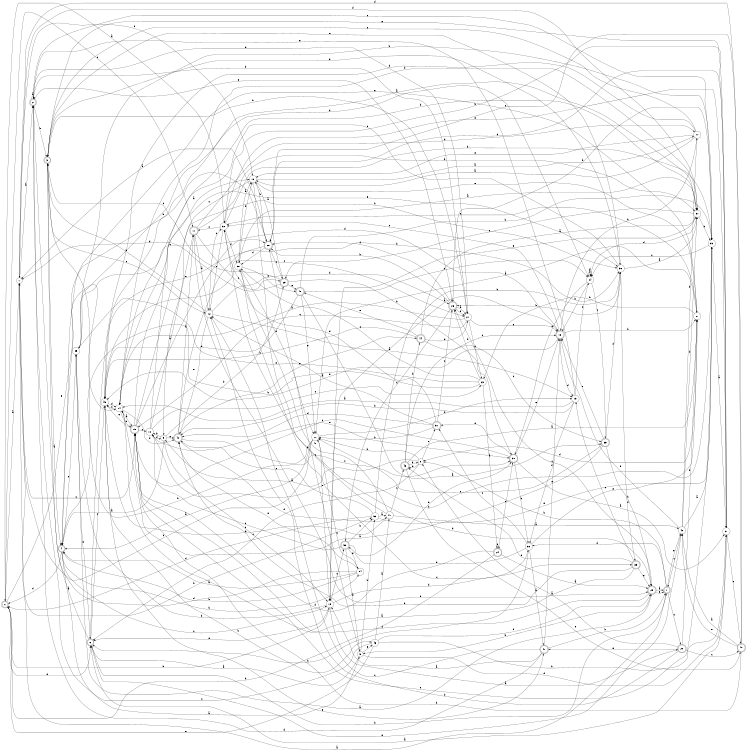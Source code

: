 digraph n45_2 {
__start0 [label="" shape="none"];

rankdir=LR;
size="8,5";

s0 [style="rounded,filled", color="black", fillcolor="white" shape="doublecircle", label="0"];
s1 [style="filled", color="black", fillcolor="white" shape="circle", label="1"];
s2 [style="rounded,filled", color="black", fillcolor="white" shape="doublecircle", label="2"];
s3 [style="rounded,filled", color="black", fillcolor="white" shape="doublecircle", label="3"];
s4 [style="rounded,filled", color="black", fillcolor="white" shape="doublecircle", label="4"];
s5 [style="filled", color="black", fillcolor="white" shape="circle", label="5"];
s6 [style="rounded,filled", color="black", fillcolor="white" shape="doublecircle", label="6"];
s7 [style="rounded,filled", color="black", fillcolor="white" shape="doublecircle", label="7"];
s8 [style="filled", color="black", fillcolor="white" shape="circle", label="8"];
s9 [style="filled", color="black", fillcolor="white" shape="circle", label="9"];
s10 [style="filled", color="black", fillcolor="white" shape="circle", label="10"];
s11 [style="rounded,filled", color="black", fillcolor="white" shape="doublecircle", label="11"];
s12 [style="filled", color="black", fillcolor="white" shape="circle", label="12"];
s13 [style="filled", color="black", fillcolor="white" shape="circle", label="13"];
s14 [style="filled", color="black", fillcolor="white" shape="circle", label="14"];
s15 [style="rounded,filled", color="black", fillcolor="white" shape="doublecircle", label="15"];
s16 [style="filled", color="black", fillcolor="white" shape="circle", label="16"];
s17 [style="filled", color="black", fillcolor="white" shape="circle", label="17"];
s18 [style="rounded,filled", color="black", fillcolor="white" shape="doublecircle", label="18"];
s19 [style="filled", color="black", fillcolor="white" shape="circle", label="19"];
s20 [style="rounded,filled", color="black", fillcolor="white" shape="doublecircle", label="20"];
s21 [style="filled", color="black", fillcolor="white" shape="circle", label="21"];
s22 [style="filled", color="black", fillcolor="white" shape="circle", label="22"];
s23 [style="filled", color="black", fillcolor="white" shape="circle", label="23"];
s24 [style="rounded,filled", color="black", fillcolor="white" shape="doublecircle", label="24"];
s25 [style="rounded,filled", color="black", fillcolor="white" shape="doublecircle", label="25"];
s26 [style="rounded,filled", color="black", fillcolor="white" shape="doublecircle", label="26"];
s27 [style="filled", color="black", fillcolor="white" shape="circle", label="27"];
s28 [style="rounded,filled", color="black", fillcolor="white" shape="doublecircle", label="28"];
s29 [style="rounded,filled", color="black", fillcolor="white" shape="doublecircle", label="29"];
s30 [style="rounded,filled", color="black", fillcolor="white" shape="doublecircle", label="30"];
s31 [style="filled", color="black", fillcolor="white" shape="circle", label="31"];
s32 [style="filled", color="black", fillcolor="white" shape="circle", label="32"];
s33 [style="filled", color="black", fillcolor="white" shape="circle", label="33"];
s34 [style="filled", color="black", fillcolor="white" shape="circle", label="34"];
s35 [style="rounded,filled", color="black", fillcolor="white" shape="doublecircle", label="35"];
s36 [style="filled", color="black", fillcolor="white" shape="circle", label="36"];
s37 [style="filled", color="black", fillcolor="white" shape="circle", label="37"];
s38 [style="filled", color="black", fillcolor="white" shape="circle", label="38"];
s39 [style="rounded,filled", color="black", fillcolor="white" shape="doublecircle", label="39"];
s40 [style="rounded,filled", color="black", fillcolor="white" shape="doublecircle", label="40"];
s41 [style="filled", color="black", fillcolor="white" shape="circle", label="41"];
s42 [style="filled", color="black", fillcolor="white" shape="circle", label="42"];
s43 [style="rounded,filled", color="black", fillcolor="white" shape="doublecircle", label="43"];
s44 [style="rounded,filled", color="black", fillcolor="white" shape="doublecircle", label="44"];
s45 [style="filled", color="black", fillcolor="white" shape="circle", label="45"];
s46 [style="filled", color="black", fillcolor="white" shape="circle", label="46"];
s47 [style="rounded,filled", color="black", fillcolor="white" shape="doublecircle", label="47"];
s48 [style="rounded,filled", color="black", fillcolor="white" shape="doublecircle", label="48"];
s49 [style="rounded,filled", color="black", fillcolor="white" shape="doublecircle", label="49"];
s50 [style="filled", color="black", fillcolor="white" shape="circle", label="50"];
s51 [style="rounded,filled", color="black", fillcolor="white" shape="doublecircle", label="51"];
s52 [style="rounded,filled", color="black", fillcolor="white" shape="doublecircle", label="52"];
s53 [style="filled", color="black", fillcolor="white" shape="circle", label="53"];
s54 [style="filled", color="black", fillcolor="white" shape="circle", label="54"];
s55 [style="filled", color="black", fillcolor="white" shape="circle", label="55"];
s0 -> s1 [label="a"];
s0 -> s19 [label="b"];
s0 -> s11 [label="c"];
s0 -> s6 [label="d"];
s0 -> s14 [label="e"];
s1 -> s2 [label="a"];
s1 -> s53 [label="b"];
s1 -> s15 [label="c"];
s1 -> s37 [label="d"];
s1 -> s16 [label="e"];
s2 -> s2 [label="a"];
s2 -> s3 [label="b"];
s2 -> s33 [label="c"];
s2 -> s27 [label="d"];
s2 -> s26 [label="e"];
s3 -> s4 [label="a"];
s3 -> s27 [label="b"];
s3 -> s12 [label="c"];
s3 -> s36 [label="d"];
s3 -> s31 [label="e"];
s4 -> s5 [label="a"];
s4 -> s54 [label="b"];
s4 -> s19 [label="c"];
s4 -> s0 [label="d"];
s4 -> s55 [label="e"];
s5 -> s6 [label="a"];
s5 -> s53 [label="b"];
s5 -> s28 [label="c"];
s5 -> s31 [label="d"];
s5 -> s46 [label="e"];
s6 -> s3 [label="a"];
s6 -> s7 [label="b"];
s6 -> s45 [label="c"];
s6 -> s37 [label="d"];
s6 -> s42 [label="e"];
s7 -> s1 [label="a"];
s7 -> s8 [label="b"];
s7 -> s20 [label="c"];
s7 -> s50 [label="d"];
s7 -> s42 [label="e"];
s8 -> s9 [label="a"];
s8 -> s22 [label="b"];
s8 -> s6 [label="c"];
s8 -> s43 [label="d"];
s8 -> s51 [label="e"];
s9 -> s4 [label="a"];
s9 -> s10 [label="b"];
s9 -> s19 [label="c"];
s9 -> s29 [label="d"];
s9 -> s40 [label="e"];
s10 -> s11 [label="a"];
s10 -> s37 [label="b"];
s10 -> s23 [label="c"];
s10 -> s9 [label="d"];
s10 -> s30 [label="e"];
s11 -> s12 [label="a"];
s11 -> s37 [label="b"];
s11 -> s29 [label="c"];
s11 -> s17 [label="d"];
s11 -> s25 [label="e"];
s12 -> s13 [label="a"];
s12 -> s3 [label="b"];
s12 -> s32 [label="c"];
s12 -> s26 [label="d"];
s12 -> s40 [label="e"];
s13 -> s14 [label="a"];
s13 -> s40 [label="b"];
s13 -> s34 [label="c"];
s13 -> s50 [label="d"];
s13 -> s2 [label="e"];
s14 -> s15 [label="a"];
s14 -> s15 [label="b"];
s14 -> s45 [label="c"];
s14 -> s40 [label="d"];
s14 -> s36 [label="e"];
s15 -> s16 [label="a"];
s15 -> s36 [label="b"];
s15 -> s10 [label="c"];
s15 -> s18 [label="d"];
s15 -> s45 [label="e"];
s16 -> s17 [label="a"];
s16 -> s28 [label="b"];
s16 -> s9 [label="c"];
s16 -> s25 [label="d"];
s16 -> s21 [label="e"];
s17 -> s16 [label="a"];
s17 -> s18 [label="b"];
s17 -> s3 [label="c"];
s17 -> s14 [label="d"];
s17 -> s16 [label="e"];
s18 -> s19 [label="a"];
s18 -> s21 [label="b"];
s18 -> s32 [label="c"];
s18 -> s13 [label="d"];
s18 -> s45 [label="e"];
s19 -> s20 [label="a"];
s19 -> s55 [label="b"];
s19 -> s52 [label="c"];
s19 -> s50 [label="d"];
s19 -> s6 [label="e"];
s20 -> s8 [label="a"];
s20 -> s21 [label="b"];
s20 -> s49 [label="c"];
s20 -> s12 [label="d"];
s20 -> s47 [label="e"];
s21 -> s22 [label="a"];
s21 -> s23 [label="b"];
s21 -> s32 [label="c"];
s21 -> s8 [label="d"];
s21 -> s4 [label="e"];
s22 -> s4 [label="a"];
s22 -> s3 [label="b"];
s22 -> s1 [label="c"];
s22 -> s13 [label="d"];
s22 -> s19 [label="e"];
s23 -> s24 [label="a"];
s23 -> s4 [label="b"];
s23 -> s38 [label="c"];
s23 -> s26 [label="d"];
s23 -> s55 [label="e"];
s24 -> s25 [label="a"];
s24 -> s0 [label="b"];
s24 -> s30 [label="c"];
s24 -> s15 [label="d"];
s24 -> s24 [label="e"];
s25 -> s7 [label="a"];
s25 -> s5 [label="b"];
s25 -> s26 [label="c"];
s25 -> s14 [label="d"];
s25 -> s7 [label="e"];
s26 -> s27 [label="a"];
s26 -> s28 [label="b"];
s26 -> s52 [label="c"];
s26 -> s28 [label="d"];
s26 -> s27 [label="e"];
s27 -> s14 [label="a"];
s27 -> s2 [label="b"];
s27 -> s15 [label="c"];
s27 -> s23 [label="d"];
s27 -> s18 [label="e"];
s28 -> s1 [label="a"];
s28 -> s4 [label="b"];
s28 -> s29 [label="c"];
s28 -> s38 [label="d"];
s28 -> s45 [label="e"];
s29 -> s16 [label="a"];
s29 -> s30 [label="b"];
s29 -> s3 [label="c"];
s29 -> s1 [label="d"];
s29 -> s48 [label="e"];
s30 -> s31 [label="a"];
s30 -> s50 [label="b"];
s30 -> s15 [label="c"];
s30 -> s51 [label="d"];
s30 -> s18 [label="e"];
s31 -> s6 [label="a"];
s31 -> s32 [label="b"];
s31 -> s49 [label="c"];
s31 -> s28 [label="d"];
s31 -> s32 [label="e"];
s32 -> s0 [label="a"];
s32 -> s33 [label="b"];
s32 -> s11 [label="c"];
s32 -> s38 [label="d"];
s32 -> s12 [label="e"];
s33 -> s31 [label="a"];
s33 -> s26 [label="b"];
s33 -> s34 [label="c"];
s33 -> s10 [label="d"];
s33 -> s15 [label="e"];
s34 -> s34 [label="a"];
s34 -> s18 [label="b"];
s34 -> s35 [label="c"];
s34 -> s34 [label="d"];
s34 -> s30 [label="e"];
s35 -> s14 [label="a"];
s35 -> s25 [label="b"];
s35 -> s22 [label="c"];
s35 -> s36 [label="d"];
s35 -> s18 [label="e"];
s36 -> s37 [label="a"];
s36 -> s26 [label="b"];
s36 -> s14 [label="c"];
s36 -> s39 [label="d"];
s36 -> s3 [label="e"];
s37 -> s38 [label="a"];
s37 -> s33 [label="b"];
s37 -> s29 [label="c"];
s37 -> s34 [label="d"];
s37 -> s19 [label="e"];
s38 -> s16 [label="a"];
s38 -> s16 [label="b"];
s38 -> s39 [label="c"];
s38 -> s22 [label="d"];
s38 -> s48 [label="e"];
s39 -> s15 [label="a"];
s39 -> s40 [label="b"];
s39 -> s13 [label="c"];
s39 -> s43 [label="d"];
s39 -> s25 [label="e"];
s40 -> s11 [label="a"];
s40 -> s36 [label="b"];
s40 -> s30 [label="c"];
s40 -> s41 [label="d"];
s40 -> s44 [label="e"];
s41 -> s42 [label="a"];
s41 -> s38 [label="b"];
s41 -> s43 [label="c"];
s41 -> s45 [label="d"];
s41 -> s32 [label="e"];
s42 -> s33 [label="a"];
s42 -> s17 [label="b"];
s42 -> s7 [label="c"];
s42 -> s37 [label="d"];
s42 -> s18 [label="e"];
s43 -> s21 [label="a"];
s43 -> s8 [label="b"];
s43 -> s18 [label="c"];
s43 -> s44 [label="d"];
s43 -> s49 [label="e"];
s44 -> s37 [label="a"];
s44 -> s45 [label="b"];
s44 -> s35 [label="c"];
s44 -> s27 [label="d"];
s44 -> s48 [label="e"];
s45 -> s37 [label="a"];
s45 -> s46 [label="b"];
s45 -> s27 [label="c"];
s45 -> s14 [label="d"];
s45 -> s47 [label="e"];
s46 -> s41 [label="a"];
s46 -> s31 [label="b"];
s46 -> s2 [label="c"];
s46 -> s25 [label="d"];
s46 -> s0 [label="e"];
s47 -> s19 [label="a"];
s47 -> s7 [label="b"];
s47 -> s12 [label="c"];
s47 -> s2 [label="d"];
s47 -> s18 [label="e"];
s48 -> s35 [label="a"];
s48 -> s33 [label="b"];
s48 -> s34 [label="c"];
s48 -> s45 [label="d"];
s48 -> s22 [label="e"];
s49 -> s42 [label="a"];
s49 -> s15 [label="b"];
s49 -> s28 [label="c"];
s49 -> s1 [label="d"];
s49 -> s42 [label="e"];
s50 -> s47 [label="a"];
s50 -> s6 [label="b"];
s50 -> s51 [label="c"];
s50 -> s52 [label="d"];
s50 -> s21 [label="e"];
s51 -> s12 [label="a"];
s51 -> s22 [label="b"];
s51 -> s26 [label="c"];
s51 -> s40 [label="d"];
s51 -> s32 [label="e"];
s52 -> s5 [label="a"];
s52 -> s53 [label="b"];
s52 -> s10 [label="c"];
s52 -> s30 [label="d"];
s52 -> s54 [label="e"];
s53 -> s41 [label="a"];
s53 -> s36 [label="b"];
s53 -> s40 [label="c"];
s53 -> s0 [label="d"];
s53 -> s33 [label="e"];
s54 -> s4 [label="a"];
s54 -> s4 [label="b"];
s54 -> s22 [label="c"];
s54 -> s2 [label="d"];
s54 -> s40 [label="e"];
s55 -> s25 [label="a"];
s55 -> s33 [label="b"];
s55 -> s28 [label="c"];
s55 -> s34 [label="d"];
s55 -> s6 [label="e"];

}